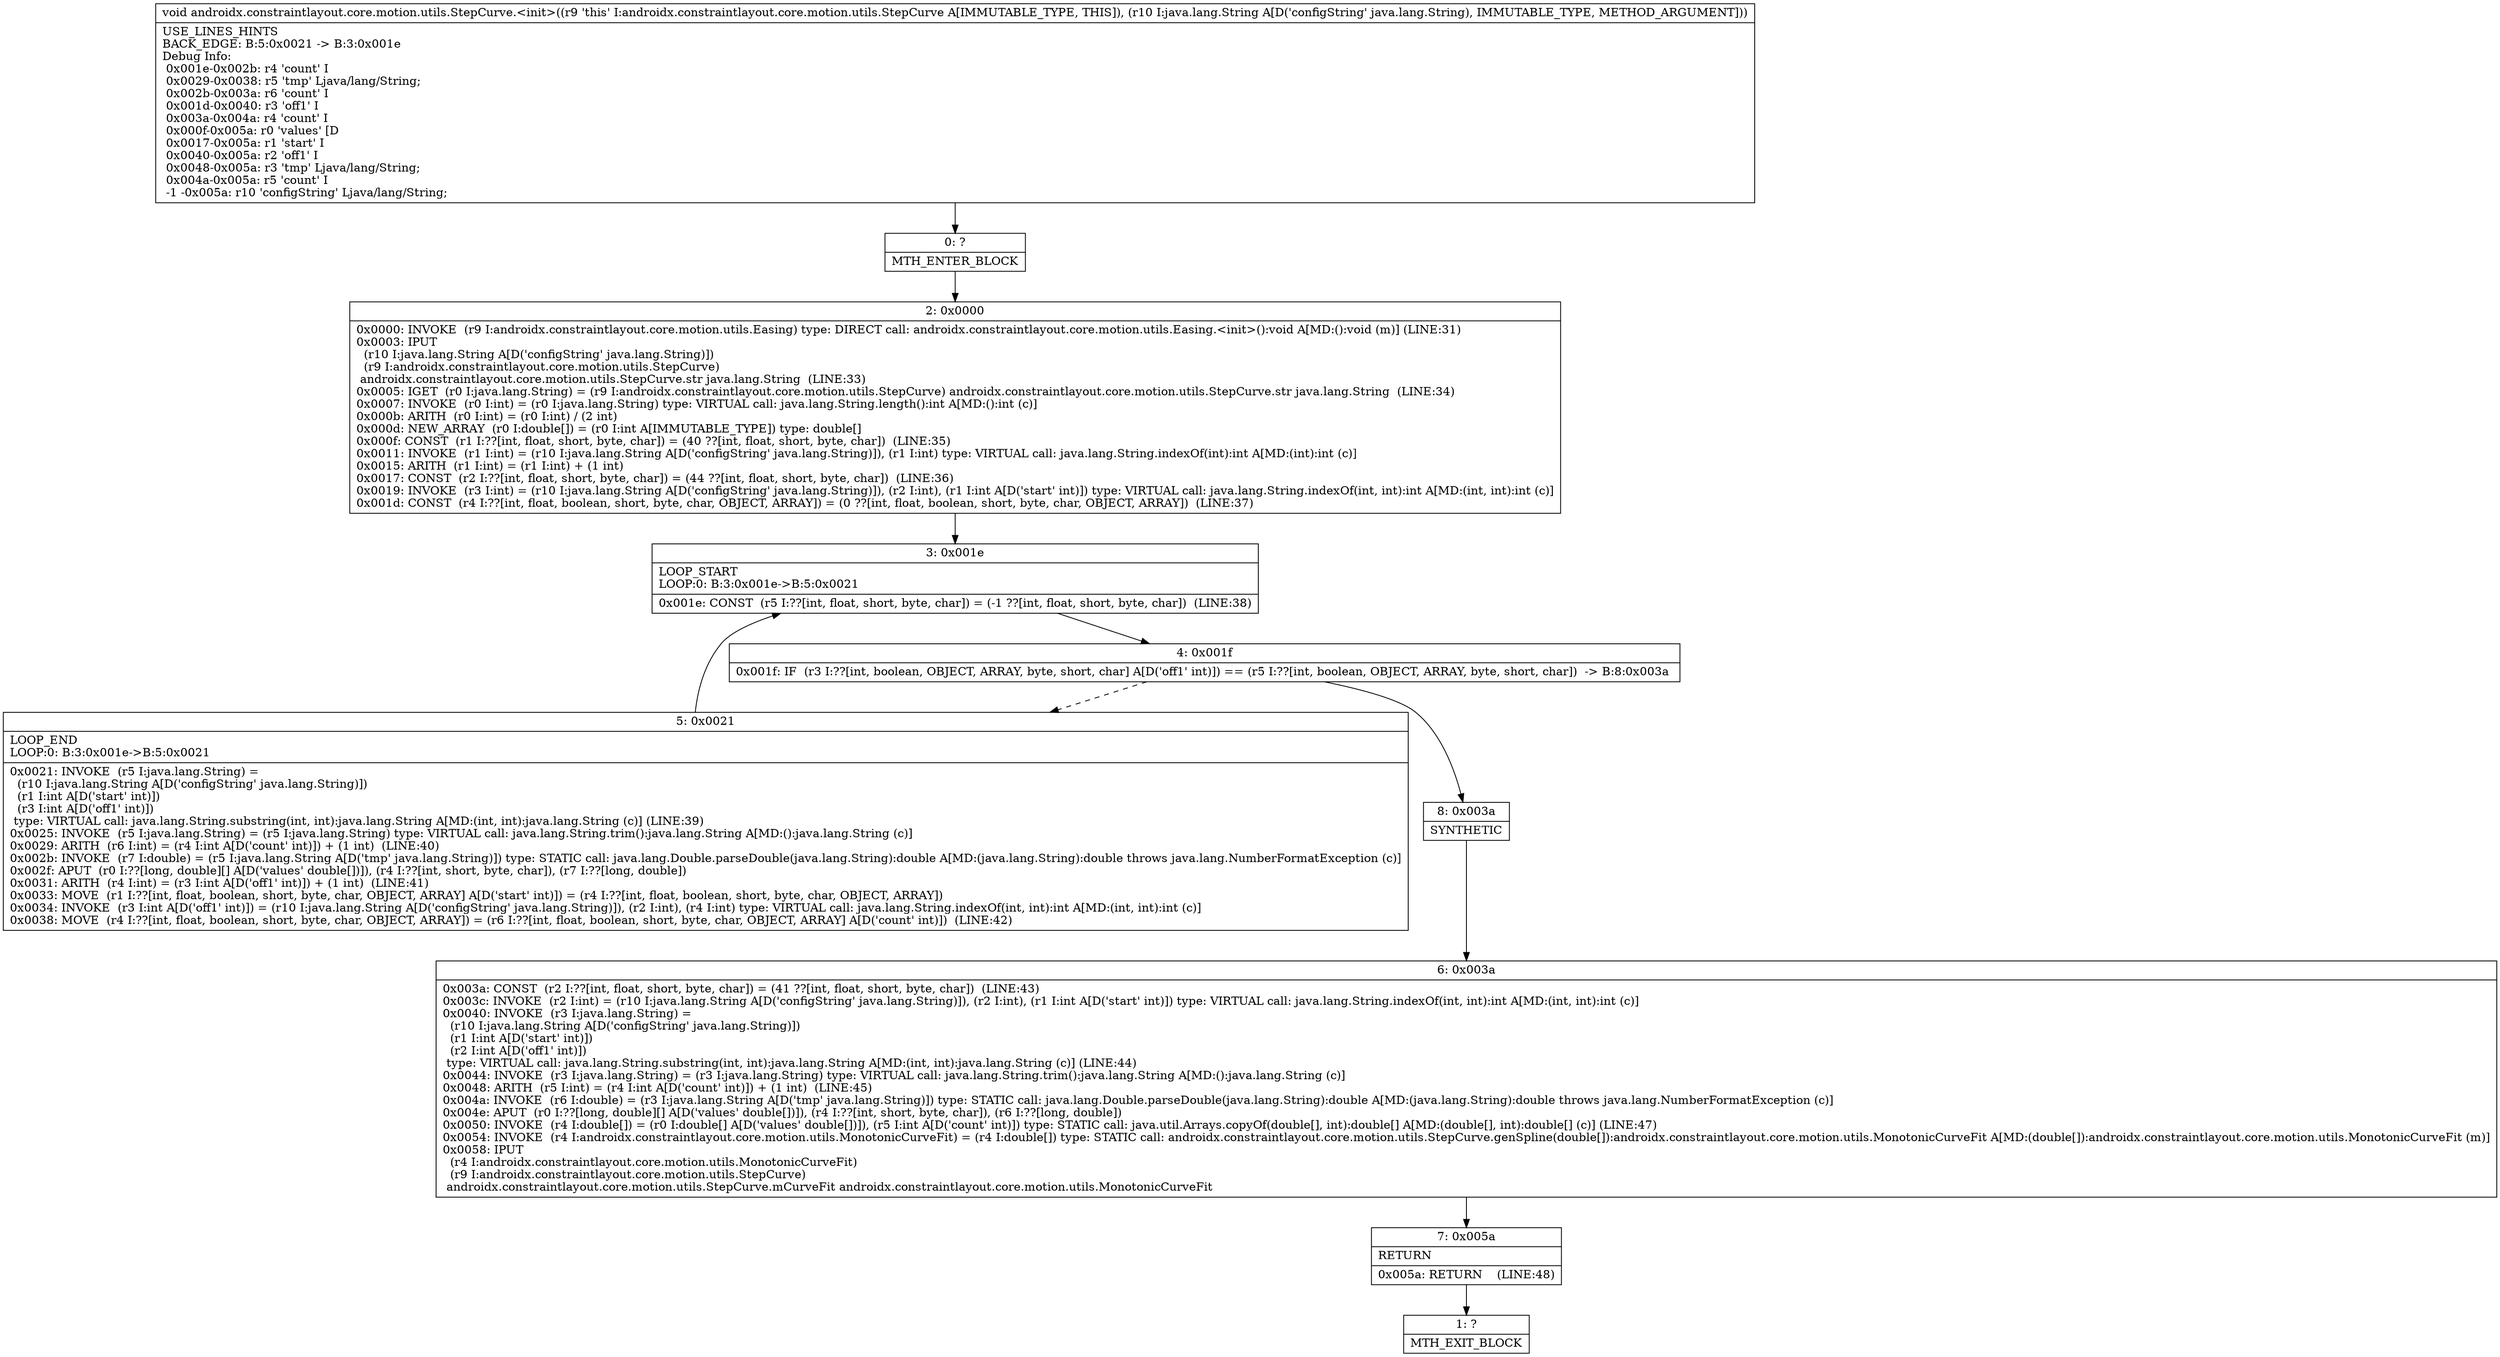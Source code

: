 digraph "CFG forandroidx.constraintlayout.core.motion.utils.StepCurve.\<init\>(Ljava\/lang\/String;)V" {
Node_0 [shape=record,label="{0\:\ ?|MTH_ENTER_BLOCK\l}"];
Node_2 [shape=record,label="{2\:\ 0x0000|0x0000: INVOKE  (r9 I:androidx.constraintlayout.core.motion.utils.Easing) type: DIRECT call: androidx.constraintlayout.core.motion.utils.Easing.\<init\>():void A[MD:():void (m)] (LINE:31)\l0x0003: IPUT  \l  (r10 I:java.lang.String A[D('configString' java.lang.String)])\l  (r9 I:androidx.constraintlayout.core.motion.utils.StepCurve)\l androidx.constraintlayout.core.motion.utils.StepCurve.str java.lang.String  (LINE:33)\l0x0005: IGET  (r0 I:java.lang.String) = (r9 I:androidx.constraintlayout.core.motion.utils.StepCurve) androidx.constraintlayout.core.motion.utils.StepCurve.str java.lang.String  (LINE:34)\l0x0007: INVOKE  (r0 I:int) = (r0 I:java.lang.String) type: VIRTUAL call: java.lang.String.length():int A[MD:():int (c)]\l0x000b: ARITH  (r0 I:int) = (r0 I:int) \/ (2 int) \l0x000d: NEW_ARRAY  (r0 I:double[]) = (r0 I:int A[IMMUTABLE_TYPE]) type: double[] \l0x000f: CONST  (r1 I:??[int, float, short, byte, char]) = (40 ??[int, float, short, byte, char])  (LINE:35)\l0x0011: INVOKE  (r1 I:int) = (r10 I:java.lang.String A[D('configString' java.lang.String)]), (r1 I:int) type: VIRTUAL call: java.lang.String.indexOf(int):int A[MD:(int):int (c)]\l0x0015: ARITH  (r1 I:int) = (r1 I:int) + (1 int) \l0x0017: CONST  (r2 I:??[int, float, short, byte, char]) = (44 ??[int, float, short, byte, char])  (LINE:36)\l0x0019: INVOKE  (r3 I:int) = (r10 I:java.lang.String A[D('configString' java.lang.String)]), (r2 I:int), (r1 I:int A[D('start' int)]) type: VIRTUAL call: java.lang.String.indexOf(int, int):int A[MD:(int, int):int (c)]\l0x001d: CONST  (r4 I:??[int, float, boolean, short, byte, char, OBJECT, ARRAY]) = (0 ??[int, float, boolean, short, byte, char, OBJECT, ARRAY])  (LINE:37)\l}"];
Node_3 [shape=record,label="{3\:\ 0x001e|LOOP_START\lLOOP:0: B:3:0x001e\-\>B:5:0x0021\l|0x001e: CONST  (r5 I:??[int, float, short, byte, char]) = (\-1 ??[int, float, short, byte, char])  (LINE:38)\l}"];
Node_4 [shape=record,label="{4\:\ 0x001f|0x001f: IF  (r3 I:??[int, boolean, OBJECT, ARRAY, byte, short, char] A[D('off1' int)]) == (r5 I:??[int, boolean, OBJECT, ARRAY, byte, short, char])  \-\> B:8:0x003a \l}"];
Node_5 [shape=record,label="{5\:\ 0x0021|LOOP_END\lLOOP:0: B:3:0x001e\-\>B:5:0x0021\l|0x0021: INVOKE  (r5 I:java.lang.String) = \l  (r10 I:java.lang.String A[D('configString' java.lang.String)])\l  (r1 I:int A[D('start' int)])\l  (r3 I:int A[D('off1' int)])\l type: VIRTUAL call: java.lang.String.substring(int, int):java.lang.String A[MD:(int, int):java.lang.String (c)] (LINE:39)\l0x0025: INVOKE  (r5 I:java.lang.String) = (r5 I:java.lang.String) type: VIRTUAL call: java.lang.String.trim():java.lang.String A[MD:():java.lang.String (c)]\l0x0029: ARITH  (r6 I:int) = (r4 I:int A[D('count' int)]) + (1 int)  (LINE:40)\l0x002b: INVOKE  (r7 I:double) = (r5 I:java.lang.String A[D('tmp' java.lang.String)]) type: STATIC call: java.lang.Double.parseDouble(java.lang.String):double A[MD:(java.lang.String):double throws java.lang.NumberFormatException (c)]\l0x002f: APUT  (r0 I:??[long, double][] A[D('values' double[])]), (r4 I:??[int, short, byte, char]), (r7 I:??[long, double]) \l0x0031: ARITH  (r4 I:int) = (r3 I:int A[D('off1' int)]) + (1 int)  (LINE:41)\l0x0033: MOVE  (r1 I:??[int, float, boolean, short, byte, char, OBJECT, ARRAY] A[D('start' int)]) = (r4 I:??[int, float, boolean, short, byte, char, OBJECT, ARRAY]) \l0x0034: INVOKE  (r3 I:int A[D('off1' int)]) = (r10 I:java.lang.String A[D('configString' java.lang.String)]), (r2 I:int), (r4 I:int) type: VIRTUAL call: java.lang.String.indexOf(int, int):int A[MD:(int, int):int (c)]\l0x0038: MOVE  (r4 I:??[int, float, boolean, short, byte, char, OBJECT, ARRAY]) = (r6 I:??[int, float, boolean, short, byte, char, OBJECT, ARRAY] A[D('count' int)])  (LINE:42)\l}"];
Node_8 [shape=record,label="{8\:\ 0x003a|SYNTHETIC\l}"];
Node_6 [shape=record,label="{6\:\ 0x003a|0x003a: CONST  (r2 I:??[int, float, short, byte, char]) = (41 ??[int, float, short, byte, char])  (LINE:43)\l0x003c: INVOKE  (r2 I:int) = (r10 I:java.lang.String A[D('configString' java.lang.String)]), (r2 I:int), (r1 I:int A[D('start' int)]) type: VIRTUAL call: java.lang.String.indexOf(int, int):int A[MD:(int, int):int (c)]\l0x0040: INVOKE  (r3 I:java.lang.String) = \l  (r10 I:java.lang.String A[D('configString' java.lang.String)])\l  (r1 I:int A[D('start' int)])\l  (r2 I:int A[D('off1' int)])\l type: VIRTUAL call: java.lang.String.substring(int, int):java.lang.String A[MD:(int, int):java.lang.String (c)] (LINE:44)\l0x0044: INVOKE  (r3 I:java.lang.String) = (r3 I:java.lang.String) type: VIRTUAL call: java.lang.String.trim():java.lang.String A[MD:():java.lang.String (c)]\l0x0048: ARITH  (r5 I:int) = (r4 I:int A[D('count' int)]) + (1 int)  (LINE:45)\l0x004a: INVOKE  (r6 I:double) = (r3 I:java.lang.String A[D('tmp' java.lang.String)]) type: STATIC call: java.lang.Double.parseDouble(java.lang.String):double A[MD:(java.lang.String):double throws java.lang.NumberFormatException (c)]\l0x004e: APUT  (r0 I:??[long, double][] A[D('values' double[])]), (r4 I:??[int, short, byte, char]), (r6 I:??[long, double]) \l0x0050: INVOKE  (r4 I:double[]) = (r0 I:double[] A[D('values' double[])]), (r5 I:int A[D('count' int)]) type: STATIC call: java.util.Arrays.copyOf(double[], int):double[] A[MD:(double[], int):double[] (c)] (LINE:47)\l0x0054: INVOKE  (r4 I:androidx.constraintlayout.core.motion.utils.MonotonicCurveFit) = (r4 I:double[]) type: STATIC call: androidx.constraintlayout.core.motion.utils.StepCurve.genSpline(double[]):androidx.constraintlayout.core.motion.utils.MonotonicCurveFit A[MD:(double[]):androidx.constraintlayout.core.motion.utils.MonotonicCurveFit (m)]\l0x0058: IPUT  \l  (r4 I:androidx.constraintlayout.core.motion.utils.MonotonicCurveFit)\l  (r9 I:androidx.constraintlayout.core.motion.utils.StepCurve)\l androidx.constraintlayout.core.motion.utils.StepCurve.mCurveFit androidx.constraintlayout.core.motion.utils.MonotonicCurveFit \l}"];
Node_7 [shape=record,label="{7\:\ 0x005a|RETURN\l|0x005a: RETURN    (LINE:48)\l}"];
Node_1 [shape=record,label="{1\:\ ?|MTH_EXIT_BLOCK\l}"];
MethodNode[shape=record,label="{void androidx.constraintlayout.core.motion.utils.StepCurve.\<init\>((r9 'this' I:androidx.constraintlayout.core.motion.utils.StepCurve A[IMMUTABLE_TYPE, THIS]), (r10 I:java.lang.String A[D('configString' java.lang.String), IMMUTABLE_TYPE, METHOD_ARGUMENT]))  | USE_LINES_HINTS\lBACK_EDGE: B:5:0x0021 \-\> B:3:0x001e\lDebug Info:\l  0x001e\-0x002b: r4 'count' I\l  0x0029\-0x0038: r5 'tmp' Ljava\/lang\/String;\l  0x002b\-0x003a: r6 'count' I\l  0x001d\-0x0040: r3 'off1' I\l  0x003a\-0x004a: r4 'count' I\l  0x000f\-0x005a: r0 'values' [D\l  0x0017\-0x005a: r1 'start' I\l  0x0040\-0x005a: r2 'off1' I\l  0x0048\-0x005a: r3 'tmp' Ljava\/lang\/String;\l  0x004a\-0x005a: r5 'count' I\l  \-1 \-0x005a: r10 'configString' Ljava\/lang\/String;\l}"];
MethodNode -> Node_0;Node_0 -> Node_2;
Node_2 -> Node_3;
Node_3 -> Node_4;
Node_4 -> Node_5[style=dashed];
Node_4 -> Node_8;
Node_5 -> Node_3;
Node_8 -> Node_6;
Node_6 -> Node_7;
Node_7 -> Node_1;
}

